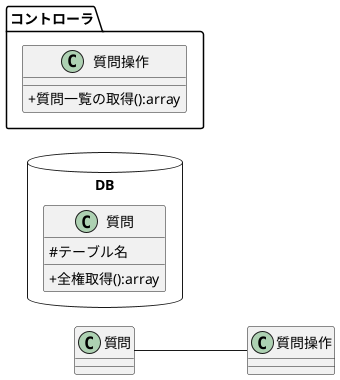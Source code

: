 @startuml

skinparam classAttributeIconSize 0

package DB <<Database>>  {
    left to right direction

    class 質問{
        # テーブル名
        + 全権取得():array
    }
}

package コントローラ{
    class 質問操作 {
        + 質問一覧の取得():array
    }

    .質問 -- .質問操作
}

@enduml
